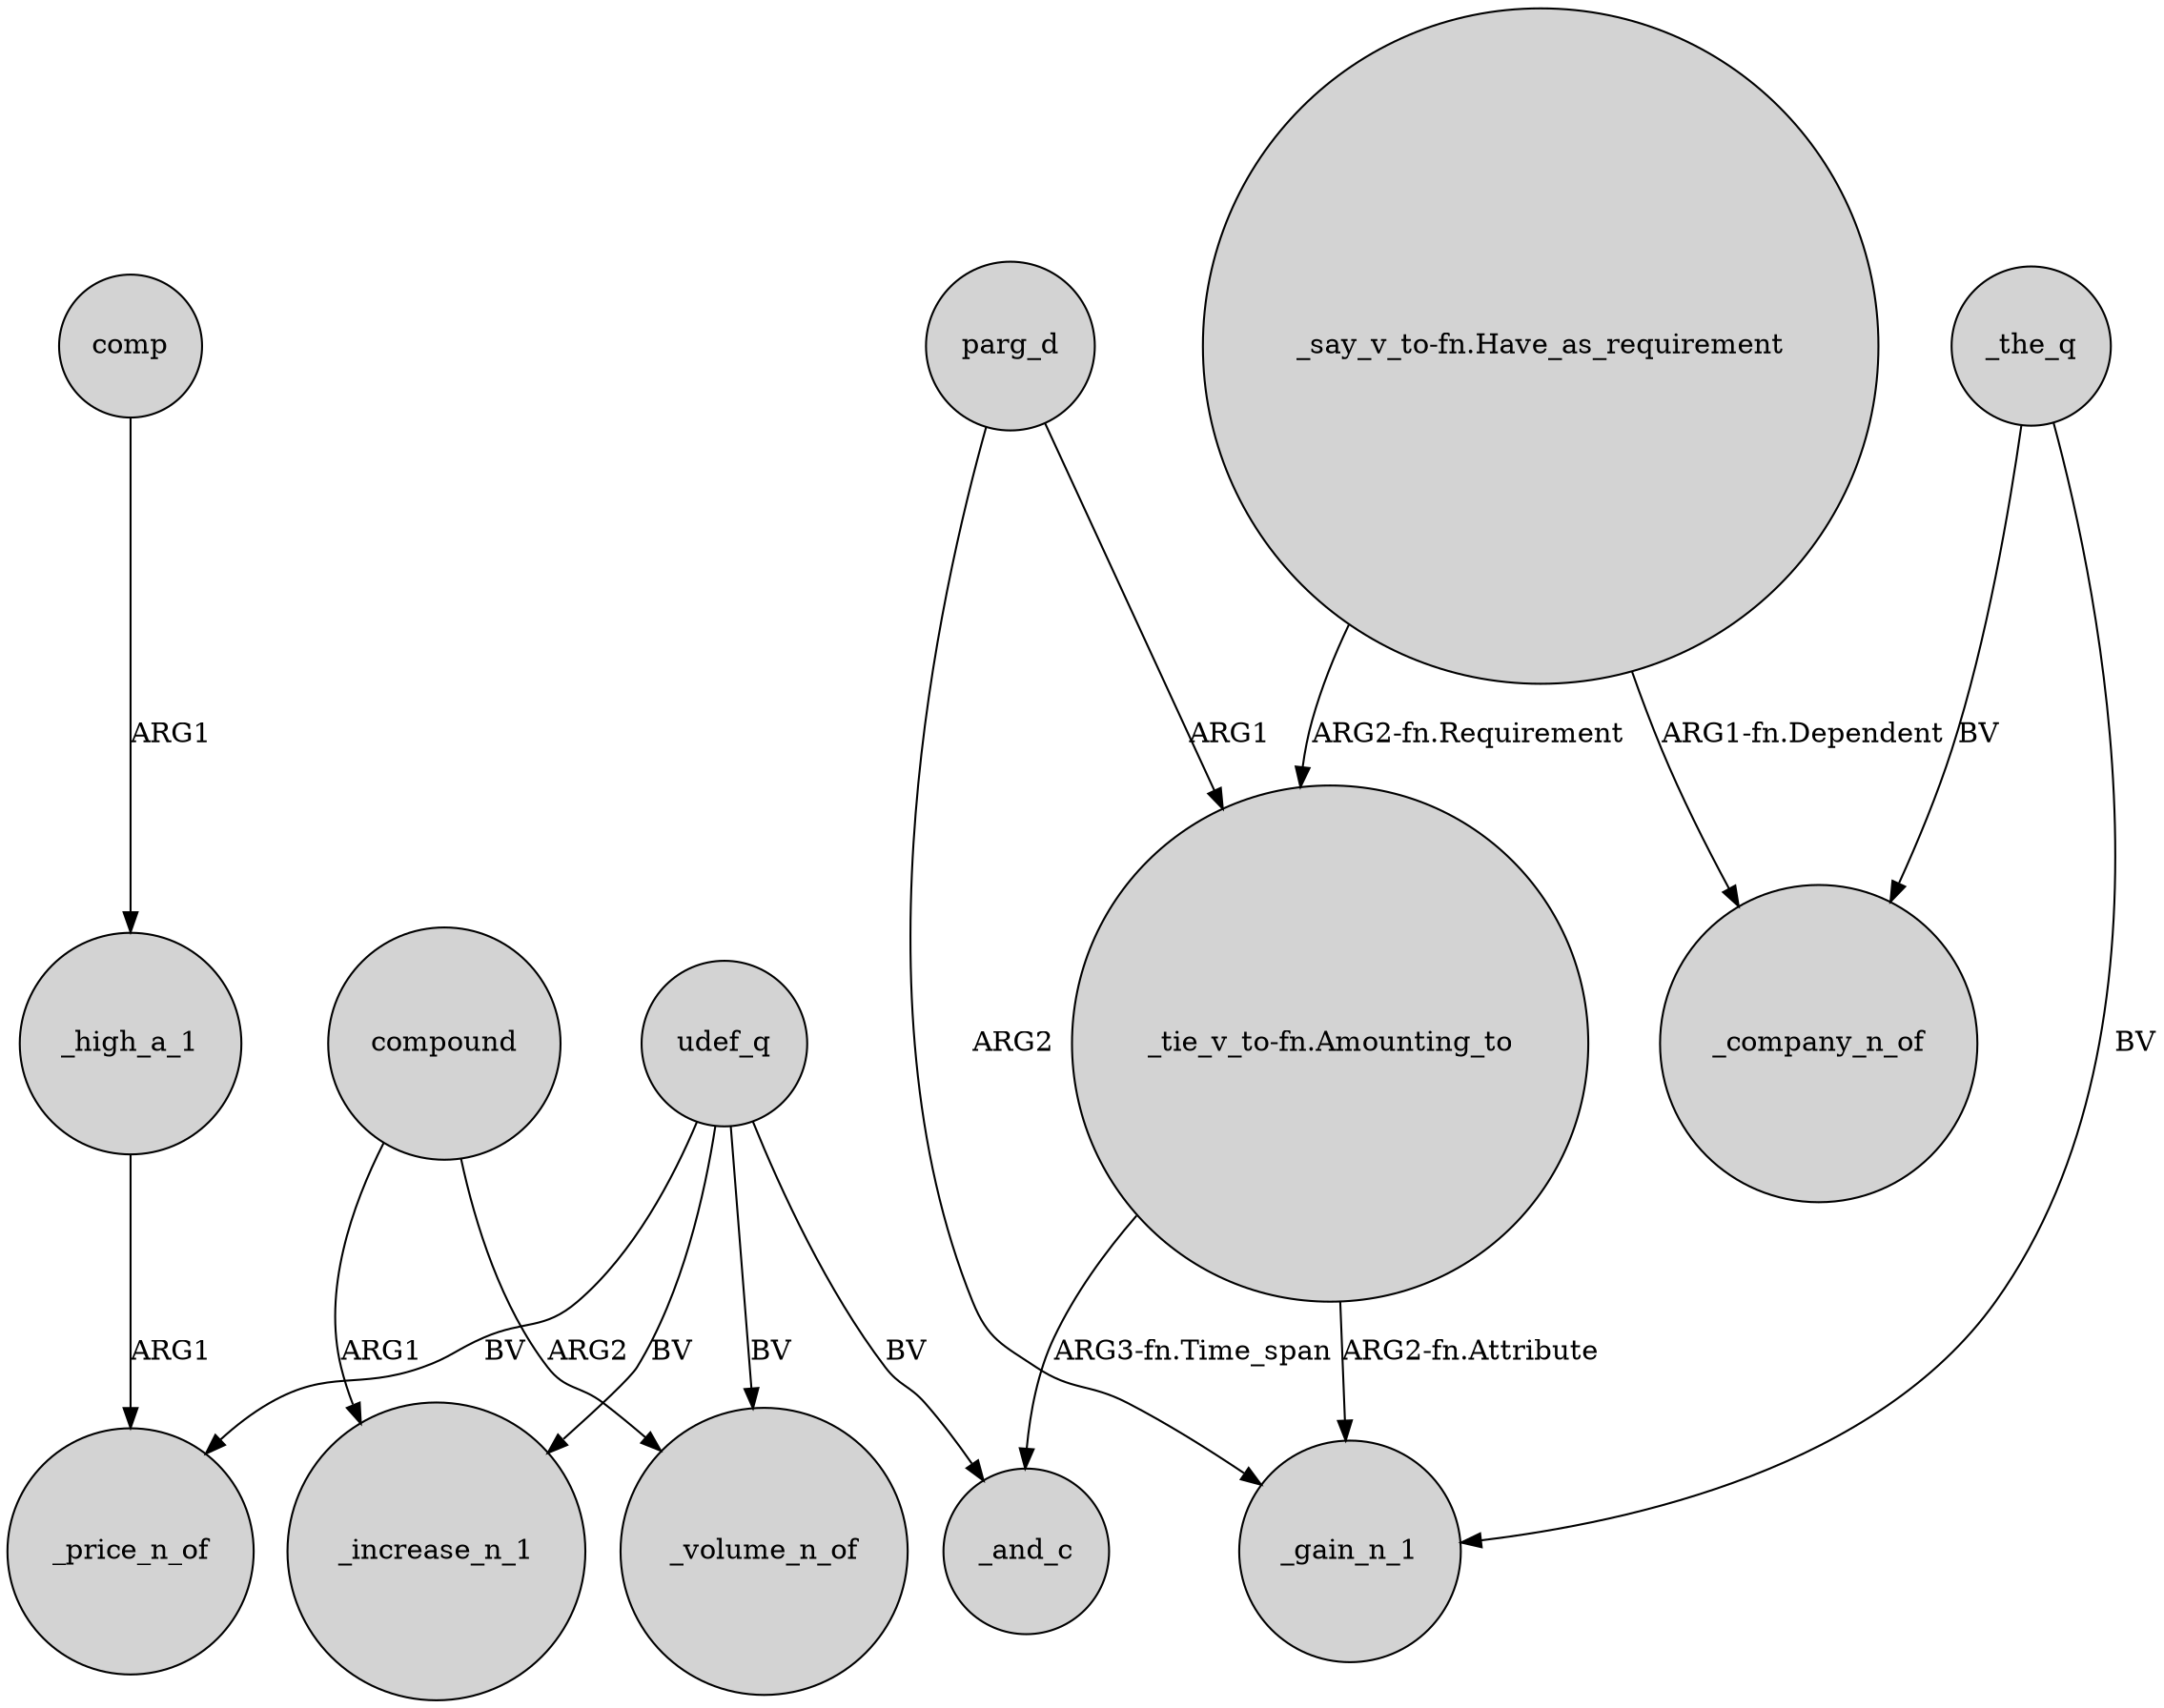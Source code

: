 digraph {
	node [shape=circle style=filled]
	"_tie_v_to-fn.Amounting_to" -> _and_c [label="ARG3-fn.Time_span"]
	_the_q -> _gain_n_1 [label=BV]
	comp -> _high_a_1 [label=ARG1]
	compound -> _increase_n_1 [label=ARG1]
	udef_q -> _increase_n_1 [label=BV]
	udef_q -> _and_c [label=BV]
	parg_d -> _gain_n_1 [label=ARG2]
	parg_d -> "_tie_v_to-fn.Amounting_to" [label=ARG1]
	"_tie_v_to-fn.Amounting_to" -> _gain_n_1 [label="ARG2-fn.Attribute"]
	udef_q -> _volume_n_of [label=BV]
	_high_a_1 -> _price_n_of [label=ARG1]
	_the_q -> _company_n_of [label=BV]
	"_say_v_to-fn.Have_as_requirement" -> "_tie_v_to-fn.Amounting_to" [label="ARG2-fn.Requirement"]
	udef_q -> _price_n_of [label=BV]
	"_say_v_to-fn.Have_as_requirement" -> _company_n_of [label="ARG1-fn.Dependent"]
	compound -> _volume_n_of [label=ARG2]
}

